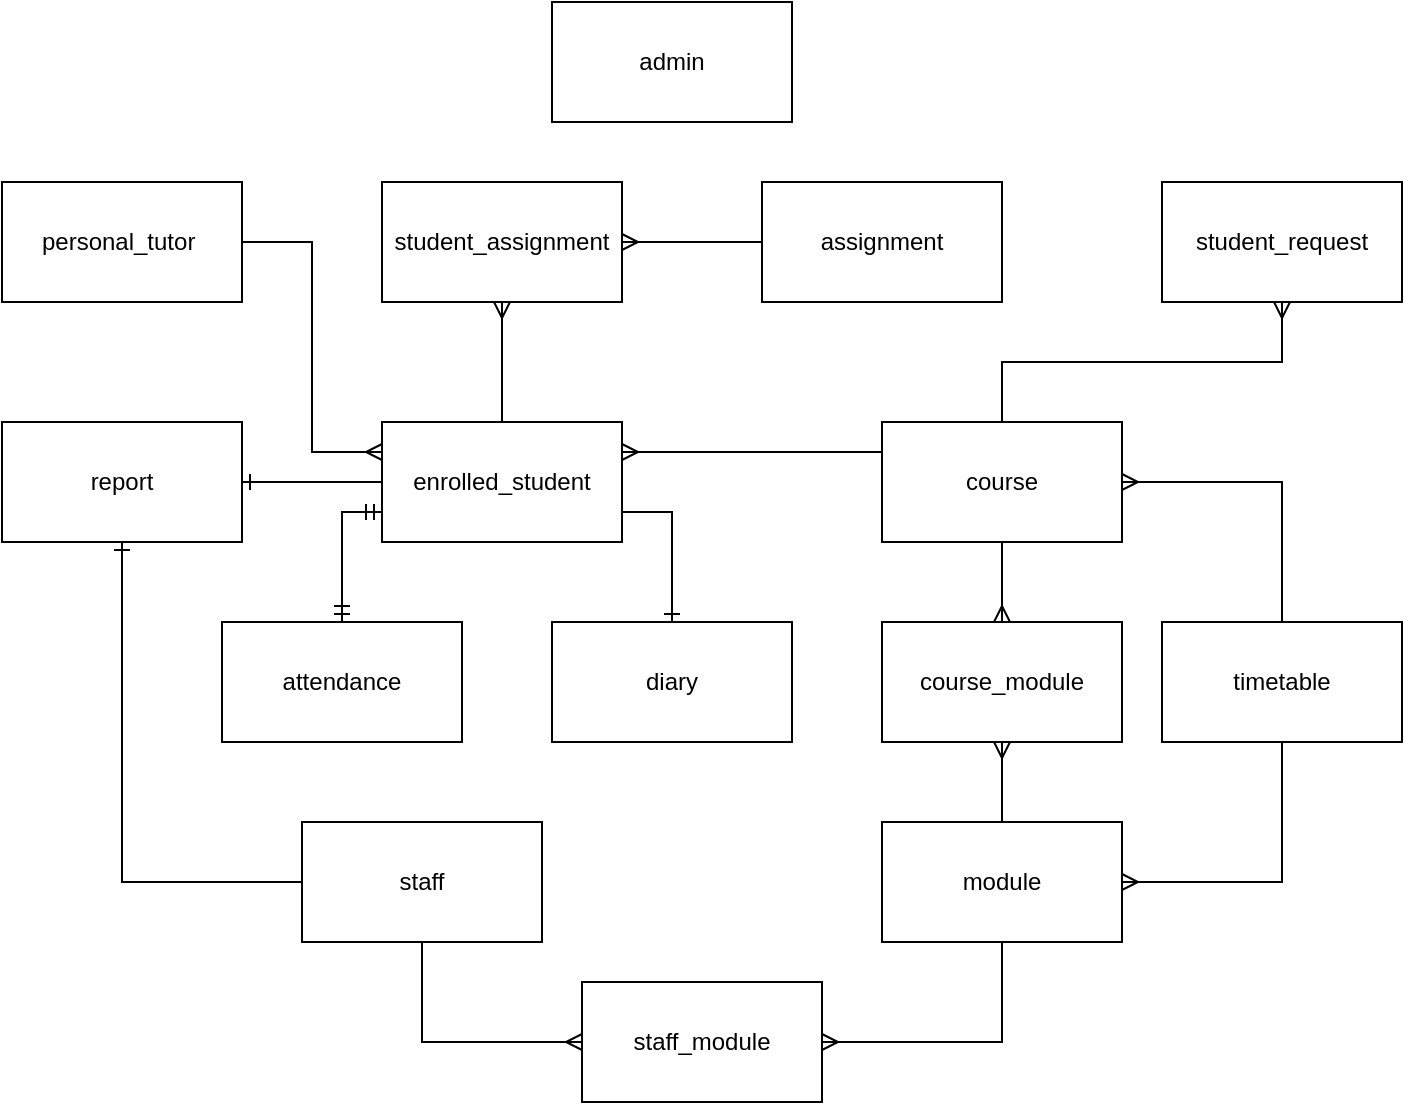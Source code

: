 <mxfile version="16.2.4" type="device"><diagram id="_emzND5jlAVIEh87zIJ5" name="Page-1"><mxGraphModel dx="1153" dy="653" grid="1" gridSize="10" guides="1" tooltips="1" connect="1" arrows="1" fold="1" page="1" pageScale="1" pageWidth="850" pageHeight="1100" math="0" shadow="0"><root><mxCell id="0"/><mxCell id="1" parent="0"/><mxCell id="fWlC295kpQC3MGshOlgn-1" value="admin" style="rounded=0;whiteSpace=wrap;html=1;" vertex="1" parent="1"><mxGeometry x="425" y="30" width="120" height="60" as="geometry"/></mxCell><mxCell id="fWlC295kpQC3MGshOlgn-2" value="enrolled_student" style="rounded=0;whiteSpace=wrap;html=1;" vertex="1" parent="1"><mxGeometry x="340" y="240" width="120" height="60" as="geometry"/></mxCell><mxCell id="fWlC295kpQC3MGshOlgn-3" value="staff" style="rounded=0;whiteSpace=wrap;html=1;" vertex="1" parent="1"><mxGeometry x="300" y="440" width="120" height="60" as="geometry"/></mxCell><mxCell id="fWlC295kpQC3MGshOlgn-4" value="course" style="rounded=0;whiteSpace=wrap;html=1;" vertex="1" parent="1"><mxGeometry x="590" y="240" width="120" height="60" as="geometry"/></mxCell><mxCell id="fWlC295kpQC3MGshOlgn-5" value="module" style="rounded=0;whiteSpace=wrap;html=1;" vertex="1" parent="1"><mxGeometry x="590" y="440" width="120" height="60" as="geometry"/></mxCell><mxCell id="fWlC295kpQC3MGshOlgn-6" value="assignment" style="rounded=0;whiteSpace=wrap;html=1;" vertex="1" parent="1"><mxGeometry x="530" y="120" width="120" height="60" as="geometry"/></mxCell><mxCell id="fWlC295kpQC3MGshOlgn-7" value="attendance" style="rounded=0;whiteSpace=wrap;html=1;" vertex="1" parent="1"><mxGeometry x="260" y="340" width="120" height="60" as="geometry"/></mxCell><mxCell id="fWlC295kpQC3MGshOlgn-8" value="personal_tutor&amp;nbsp;" style="rounded=0;whiteSpace=wrap;html=1;" vertex="1" parent="1"><mxGeometry x="150" y="120" width="120" height="60" as="geometry"/></mxCell><mxCell id="fWlC295kpQC3MGshOlgn-9" value="timetable" style="rounded=0;whiteSpace=wrap;html=1;" vertex="1" parent="1"><mxGeometry x="730" y="340" width="120" height="60" as="geometry"/></mxCell><mxCell id="fWlC295kpQC3MGshOlgn-10" value="diary" style="rounded=0;whiteSpace=wrap;html=1;" vertex="1" parent="1"><mxGeometry x="425" y="340" width="120" height="60" as="geometry"/></mxCell><mxCell id="fWlC295kpQC3MGshOlgn-11" value="report" style="rounded=0;whiteSpace=wrap;html=1;" vertex="1" parent="1"><mxGeometry x="150" y="240" width="120" height="60" as="geometry"/></mxCell><mxCell id="fWlC295kpQC3MGshOlgn-15" value="staff_module" style="rounded=0;whiteSpace=wrap;html=1;" vertex="1" parent="1"><mxGeometry x="440" y="520" width="120" height="60" as="geometry"/></mxCell><mxCell id="fWlC295kpQC3MGshOlgn-16" value="" style="fontSize=12;html=1;endArrow=ERmany;rounded=0;entryX=0;entryY=0.5;entryDx=0;entryDy=0;exitX=0.5;exitY=1;exitDx=0;exitDy=0;edgeStyle=orthogonalEdgeStyle;" edge="1" parent="1" source="fWlC295kpQC3MGshOlgn-3" target="fWlC295kpQC3MGshOlgn-15"><mxGeometry width="100" height="100" relative="1" as="geometry"><mxPoint x="370" y="350" as="sourcePoint"/><mxPoint x="470" y="250" as="targetPoint"/></mxGeometry></mxCell><mxCell id="fWlC295kpQC3MGshOlgn-17" value="" style="fontSize=12;html=1;endArrow=ERmany;rounded=0;exitX=0.5;exitY=1;exitDx=0;exitDy=0;entryX=1;entryY=0.5;entryDx=0;entryDy=0;edgeStyle=orthogonalEdgeStyle;" edge="1" parent="1" source="fWlC295kpQC3MGshOlgn-5" target="fWlC295kpQC3MGshOlgn-15"><mxGeometry width="100" height="100" relative="1" as="geometry"><mxPoint x="370" y="350" as="sourcePoint"/><mxPoint x="470" y="250" as="targetPoint"/></mxGeometry></mxCell><mxCell id="fWlC295kpQC3MGshOlgn-21" value="student_assignment" style="rounded=0;whiteSpace=wrap;html=1;" vertex="1" parent="1"><mxGeometry x="340" y="120" width="120" height="60" as="geometry"/></mxCell><mxCell id="fWlC295kpQC3MGshOlgn-23" value="" style="fontSize=12;html=1;endArrow=ERmany;rounded=0;entryX=1;entryY=0.5;entryDx=0;entryDy=0;exitX=0;exitY=0.5;exitDx=0;exitDy=0;" edge="1" parent="1" source="fWlC295kpQC3MGshOlgn-6" target="fWlC295kpQC3MGshOlgn-21"><mxGeometry width="100" height="100" relative="1" as="geometry"><mxPoint x="370" y="350" as="sourcePoint"/><mxPoint x="470" y="250" as="targetPoint"/></mxGeometry></mxCell><mxCell id="fWlC295kpQC3MGshOlgn-24" value="" style="fontSize=12;html=1;endArrow=ERmany;rounded=0;entryX=1;entryY=0.5;entryDx=0;entryDy=0;exitX=0.5;exitY=0;exitDx=0;exitDy=0;edgeStyle=orthogonalEdgeStyle;" edge="1" parent="1" source="fWlC295kpQC3MGshOlgn-9" target="fWlC295kpQC3MGshOlgn-4"><mxGeometry width="100" height="100" relative="1" as="geometry"><mxPoint x="370" y="350" as="sourcePoint"/><mxPoint x="470" y="250" as="targetPoint"/></mxGeometry></mxCell><mxCell id="fWlC295kpQC3MGshOlgn-25" value="" style="edgeStyle=orthogonalEdgeStyle;fontSize=12;html=1;endArrow=ERmany;rounded=0;entryX=1;entryY=0.5;entryDx=0;entryDy=0;exitX=0.5;exitY=1;exitDx=0;exitDy=0;" edge="1" parent="1" source="fWlC295kpQC3MGshOlgn-9" target="fWlC295kpQC3MGshOlgn-5"><mxGeometry width="100" height="100" relative="1" as="geometry"><mxPoint x="370" y="350" as="sourcePoint"/><mxPoint x="470" y="250" as="targetPoint"/></mxGeometry></mxCell><mxCell id="fWlC295kpQC3MGshOlgn-27" value="" style="fontSize=12;html=1;endArrow=ERmany;rounded=0;entryX=0.5;entryY=1;entryDx=0;entryDy=0;exitX=0.5;exitY=0;exitDx=0;exitDy=0;" edge="1" parent="1" source="fWlC295kpQC3MGshOlgn-2" target="fWlC295kpQC3MGshOlgn-21"><mxGeometry width="100" height="100" relative="1" as="geometry"><mxPoint x="370" y="350" as="sourcePoint"/><mxPoint x="470" y="250" as="targetPoint"/></mxGeometry></mxCell><mxCell id="fWlC295kpQC3MGshOlgn-28" value="student_request" style="rounded=0;whiteSpace=wrap;html=1;" vertex="1" parent="1"><mxGeometry x="730" y="120" width="120" height="60" as="geometry"/></mxCell><mxCell id="fWlC295kpQC3MGshOlgn-29" value="" style="fontSize=12;html=1;endArrow=ERmany;rounded=0;exitX=0;exitY=0.25;exitDx=0;exitDy=0;entryX=1;entryY=0.25;entryDx=0;entryDy=0;" edge="1" parent="1" source="fWlC295kpQC3MGshOlgn-4" target="fWlC295kpQC3MGshOlgn-2"><mxGeometry width="100" height="100" relative="1" as="geometry"><mxPoint x="400" y="360" as="sourcePoint"/><mxPoint x="500" y="260" as="targetPoint"/></mxGeometry></mxCell><mxCell id="fWlC295kpQC3MGshOlgn-30" value="" style="fontSize=12;html=1;endArrow=ERmany;rounded=0;exitX=0.5;exitY=0;exitDx=0;exitDy=0;entryX=0.5;entryY=1;entryDx=0;entryDy=0;edgeStyle=orthogonalEdgeStyle;" edge="1" parent="1" source="fWlC295kpQC3MGshOlgn-4" target="fWlC295kpQC3MGshOlgn-28"><mxGeometry width="100" height="100" relative="1" as="geometry"><mxPoint x="500" y="260" as="sourcePoint"/><mxPoint x="400" y="360" as="targetPoint"/></mxGeometry></mxCell><mxCell id="fWlC295kpQC3MGshOlgn-31" value="" style="fontSize=12;html=1;endArrow=ERone;endFill=1;rounded=0;entryX=1;entryY=0.5;entryDx=0;entryDy=0;exitX=0;exitY=0.5;exitDx=0;exitDy=0;" edge="1" parent="1" source="fWlC295kpQC3MGshOlgn-2" target="fWlC295kpQC3MGshOlgn-11"><mxGeometry width="100" height="100" relative="1" as="geometry"><mxPoint x="500" y="260" as="sourcePoint"/><mxPoint x="400" y="360" as="targetPoint"/></mxGeometry></mxCell><mxCell id="fWlC295kpQC3MGshOlgn-32" value="" style="edgeStyle=orthogonalEdgeStyle;fontSize=12;html=1;endArrow=ERone;endFill=1;rounded=0;entryX=0.5;entryY=1;entryDx=0;entryDy=0;exitX=0;exitY=0.5;exitDx=0;exitDy=0;" edge="1" parent="1" source="fWlC295kpQC3MGshOlgn-3" target="fWlC295kpQC3MGshOlgn-11"><mxGeometry width="100" height="100" relative="1" as="geometry"><mxPoint x="400" y="360" as="sourcePoint"/><mxPoint x="500" y="260" as="targetPoint"/></mxGeometry></mxCell><mxCell id="fWlC295kpQC3MGshOlgn-33" value="" style="fontSize=12;html=1;endArrow=ERone;endFill=1;rounded=0;entryX=0.5;entryY=0;entryDx=0;entryDy=0;exitX=1;exitY=0.75;exitDx=0;exitDy=0;edgeStyle=orthogonalEdgeStyle;" edge="1" parent="1" source="fWlC295kpQC3MGshOlgn-2" target="fWlC295kpQC3MGshOlgn-10"><mxGeometry width="100" height="100" relative="1" as="geometry"><mxPoint x="400" y="360" as="sourcePoint"/><mxPoint x="500" y="260" as="targetPoint"/></mxGeometry></mxCell><mxCell id="fWlC295kpQC3MGshOlgn-34" value="" style="edgeStyle=orthogonalEdgeStyle;fontSize=12;html=1;endArrow=ERmandOne;startArrow=ERmandOne;rounded=0;entryX=0;entryY=0.75;entryDx=0;entryDy=0;exitX=0.5;exitY=0;exitDx=0;exitDy=0;" edge="1" parent="1" source="fWlC295kpQC3MGshOlgn-7" target="fWlC295kpQC3MGshOlgn-2"><mxGeometry width="100" height="100" relative="1" as="geometry"><mxPoint x="400" y="360" as="sourcePoint"/><mxPoint x="500" y="260" as="targetPoint"/></mxGeometry></mxCell><mxCell id="fWlC295kpQC3MGshOlgn-35" value="" style="edgeStyle=orthogonalEdgeStyle;fontSize=12;html=1;endArrow=ERmany;rounded=0;exitX=1;exitY=0.5;exitDx=0;exitDy=0;entryX=0;entryY=0.25;entryDx=0;entryDy=0;" edge="1" parent="1" source="fWlC295kpQC3MGshOlgn-8" target="fWlC295kpQC3MGshOlgn-2"><mxGeometry width="100" height="100" relative="1" as="geometry"><mxPoint x="400" y="360" as="sourcePoint"/><mxPoint x="500" y="260" as="targetPoint"/></mxGeometry></mxCell><mxCell id="fWlC295kpQC3MGshOlgn-36" value="course_module" style="rounded=0;whiteSpace=wrap;html=1;" vertex="1" parent="1"><mxGeometry x="590" y="340" width="120" height="60" as="geometry"/></mxCell><mxCell id="fWlC295kpQC3MGshOlgn-37" value="" style="fontSize=12;html=1;endArrow=ERmany;rounded=0;exitX=0.5;exitY=1;exitDx=0;exitDy=0;entryX=0.5;entryY=0;entryDx=0;entryDy=0;" edge="1" parent="1" source="fWlC295kpQC3MGshOlgn-4" target="fWlC295kpQC3MGshOlgn-36"><mxGeometry width="100" height="100" relative="1" as="geometry"><mxPoint x="400" y="360" as="sourcePoint"/><mxPoint x="500" y="260" as="targetPoint"/></mxGeometry></mxCell><mxCell id="fWlC295kpQC3MGshOlgn-39" value="" style="fontSize=12;html=1;endArrow=ERmany;rounded=0;entryX=0.5;entryY=1;entryDx=0;entryDy=0;exitX=0.5;exitY=0;exitDx=0;exitDy=0;" edge="1" parent="1" source="fWlC295kpQC3MGshOlgn-5" target="fWlC295kpQC3MGshOlgn-36"><mxGeometry width="100" height="100" relative="1" as="geometry"><mxPoint x="400" y="360" as="sourcePoint"/><mxPoint x="500" y="260" as="targetPoint"/></mxGeometry></mxCell></root></mxGraphModel></diagram></mxfile>